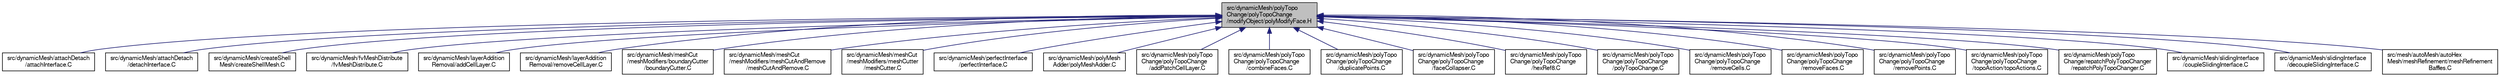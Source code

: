 digraph "src/dynamicMesh/polyTopoChange/polyTopoChange/modifyObject/polyModifyFace.H"
{
  bgcolor="transparent";
  edge [fontname="FreeSans",fontsize="10",labelfontname="FreeSans",labelfontsize="10"];
  node [fontname="FreeSans",fontsize="10",shape=record];
  Node145 [label="src/dynamicMesh/polyTopo\lChange/polyTopoChange\l/modifyObject/polyModifyFace.H",height=0.2,width=0.4,color="black", fillcolor="grey75", style="filled", fontcolor="black"];
  Node145 -> Node146 [dir="back",color="midnightblue",fontsize="10",style="solid",fontname="FreeSans"];
  Node146 [label="src/dynamicMesh/attachDetach\l/attachInterface.C",height=0.2,width=0.4,color="black",URL="$a00374.html"];
  Node145 -> Node147 [dir="back",color="midnightblue",fontsize="10",style="solid",fontname="FreeSans"];
  Node147 [label="src/dynamicMesh/attachDetach\l/detachInterface.C",height=0.2,width=0.4,color="black",URL="$a00377.html"];
  Node145 -> Node148 [dir="back",color="midnightblue",fontsize="10",style="solid",fontname="FreeSans"];
  Node148 [label="src/dynamicMesh/createShell\lMesh/createShellMesh.C",height=0.2,width=0.4,color="black",URL="$a00395.html"];
  Node145 -> Node149 [dir="back",color="midnightblue",fontsize="10",style="solid",fontname="FreeSans"];
  Node149 [label="src/dynamicMesh/fvMeshDistribute\l/fvMeshDistribute.C",height=0.2,width=0.4,color="black",URL="$a00416.html"];
  Node145 -> Node150 [dir="back",color="midnightblue",fontsize="10",style="solid",fontname="FreeSans"];
  Node150 [label="src/dynamicMesh/layerAddition\lRemoval/addCellLayer.C",height=0.2,width=0.4,color="black",URL="$a00434.html"];
  Node145 -> Node151 [dir="back",color="midnightblue",fontsize="10",style="solid",fontname="FreeSans"];
  Node151 [label="src/dynamicMesh/layerAddition\lRemoval/removeCellLayer.C",height=0.2,width=0.4,color="black",URL="$a00443.html"];
  Node145 -> Node152 [dir="back",color="midnightblue",fontsize="10",style="solid",fontname="FreeSans"];
  Node152 [label="src/dynamicMesh/meshCut\l/meshModifiers/boundaryCutter\l/boundaryCutter.C",height=0.2,width=0.4,color="black",URL="$a00500.html"];
  Node145 -> Node153 [dir="back",color="midnightblue",fontsize="10",style="solid",fontname="FreeSans"];
  Node153 [label="src/dynamicMesh/meshCut\l/meshModifiers/meshCutAndRemove\l/meshCutAndRemove.C",height=0.2,width=0.4,color="black",URL="$a00506.html"];
  Node145 -> Node154 [dir="back",color="midnightblue",fontsize="10",style="solid",fontname="FreeSans"];
  Node154 [label="src/dynamicMesh/meshCut\l/meshModifiers/meshCutter\l/meshCutter.C",height=0.2,width=0.4,color="black",URL="$a00512.html"];
  Node145 -> Node155 [dir="back",color="midnightblue",fontsize="10",style="solid",fontname="FreeSans"];
  Node155 [label="src/dynamicMesh/perfectInterface\l/perfectInterface.C",height=0.2,width=0.4,color="black",URL="$a00635.html",tooltip="Best thing is probably to look at attachDetach which does almost exactly the same but for the geometr..."];
  Node145 -> Node156 [dir="back",color="midnightblue",fontsize="10",style="solid",fontname="FreeSans"];
  Node156 [label="src/dynamicMesh/polyMesh\lAdder/polyMeshAdder.C",height=0.2,width=0.4,color="black",URL="$a00650.html"];
  Node145 -> Node157 [dir="back",color="midnightblue",fontsize="10",style="solid",fontname="FreeSans"];
  Node157 [label="src/dynamicMesh/polyTopo\lChange/polyTopoChange\l/addPatchCellLayer.C",height=0.2,width=0.4,color="black",URL="$a00698.html"];
  Node145 -> Node158 [dir="back",color="midnightblue",fontsize="10",style="solid",fontname="FreeSans"];
  Node158 [label="src/dynamicMesh/polyTopo\lChange/polyTopoChange\l/combineFaces.C",height=0.2,width=0.4,color="black",URL="$a00704.html"];
  Node145 -> Node159 [dir="back",color="midnightblue",fontsize="10",style="solid",fontname="FreeSans"];
  Node159 [label="src/dynamicMesh/polyTopo\lChange/polyTopoChange\l/duplicatePoints.C",height=0.2,width=0.4,color="black",URL="$a00710.html"];
  Node145 -> Node160 [dir="back",color="midnightblue",fontsize="10",style="solid",fontname="FreeSans"];
  Node160 [label="src/dynamicMesh/polyTopo\lChange/polyTopoChange\l/faceCollapser.C",height=0.2,width=0.4,color="black",URL="$a00722.html"];
  Node145 -> Node161 [dir="back",color="midnightblue",fontsize="10",style="solid",fontname="FreeSans"];
  Node161 [label="src/dynamicMesh/polyTopo\lChange/polyTopoChange\l/hexRef8.C",height=0.2,width=0.4,color="black",URL="$a00728.html"];
  Node145 -> Node162 [dir="back",color="midnightblue",fontsize="10",style="solid",fontname="FreeSans"];
  Node162 [label="src/dynamicMesh/polyTopo\lChange/polyTopoChange\l/polyTopoChange.C",height=0.2,width=0.4,color="black",URL="$a00752.html"];
  Node145 -> Node163 [dir="back",color="midnightblue",fontsize="10",style="solid",fontname="FreeSans"];
  Node163 [label="src/dynamicMesh/polyTopo\lChange/polyTopoChange\l/removeCells.C",height=0.2,width=0.4,color="black",URL="$a00788.html"];
  Node145 -> Node164 [dir="back",color="midnightblue",fontsize="10",style="solid",fontname="FreeSans"];
  Node164 [label="src/dynamicMesh/polyTopo\lChange/polyTopoChange\l/removeFaces.C",height=0.2,width=0.4,color="black",URL="$a39239.html"];
  Node145 -> Node165 [dir="back",color="midnightblue",fontsize="10",style="solid",fontname="FreeSans"];
  Node165 [label="src/dynamicMesh/polyTopo\lChange/polyTopoChange\l/removePoints.C",height=0.2,width=0.4,color="black",URL="$a00809.html"];
  Node145 -> Node166 [dir="back",color="midnightblue",fontsize="10",style="solid",fontname="FreeSans"];
  Node166 [label="src/dynamicMesh/polyTopo\lChange/polyTopoChange\l/topoAction/topoActions.C",height=0.2,width=0.4,color="black",URL="$a00824.html"];
  Node145 -> Node167 [dir="back",color="midnightblue",fontsize="10",style="solid",fontname="FreeSans"];
  Node167 [label="src/dynamicMesh/polyTopo\lChange/repatchPolyTopoChanger\l/repatchPolyTopoChanger.C",height=0.2,width=0.4,color="black",URL="$a00833.html",tooltip="A mesh which allows changes in the patch distribution of the faces. The change in patching is set usi..."];
  Node145 -> Node168 [dir="back",color="midnightblue",fontsize="10",style="solid",fontname="FreeSans"];
  Node168 [label="src/dynamicMesh/slidingInterface\l/coupleSlidingInterface.C",height=0.2,width=0.4,color="black",URL="$a00848.html"];
  Node145 -> Node169 [dir="back",color="midnightblue",fontsize="10",style="solid",fontname="FreeSans"];
  Node169 [label="src/dynamicMesh/slidingInterface\l/decoupleSlidingInterface.C",height=0.2,width=0.4,color="black",URL="$a00851.html"];
  Node145 -> Node170 [dir="back",color="midnightblue",fontsize="10",style="solid",fontname="FreeSans"];
  Node170 [label="src/mesh/autoMesh/autoHex\lMesh/meshRefinement/meshRefinement\lBaffles.C",height=0.2,width=0.4,color="black",URL="$a06923.html"];
}

